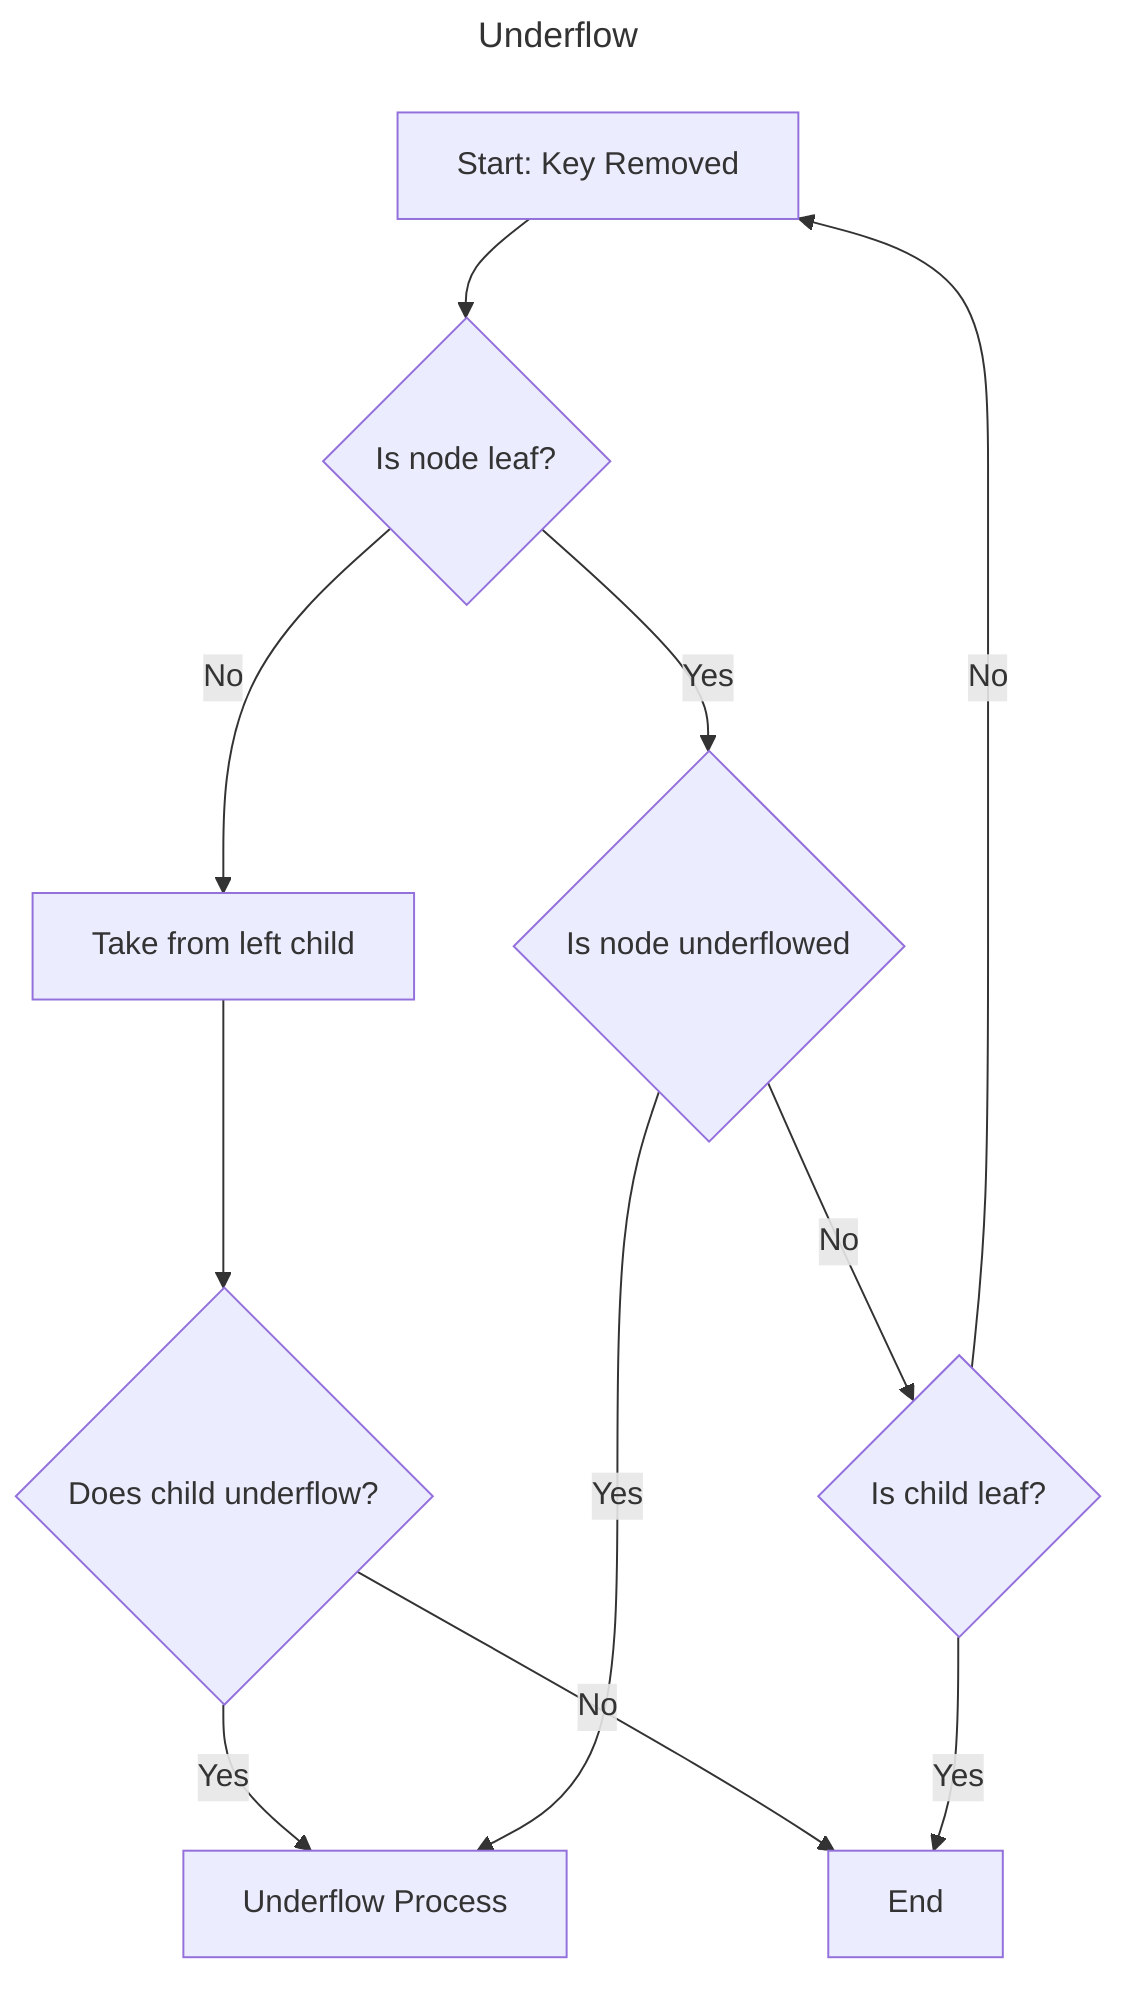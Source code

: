 ---
title: Underflow
---
flowchart
Start[Start: Key Removed] --> A{Is node leaf?}
A -- Yes --> B{Is node underflowed}
A -- No --> C[Take from left child] --> D{Does child underflow?}
D -- Yes --> Underflow
D -- No --> End
B -- Yes --> Underflow
B -- No --> E{Is child leaf?}
E -- Yes --> End
E -- No --> Start


End[End]
Underflow[Underflow Process]